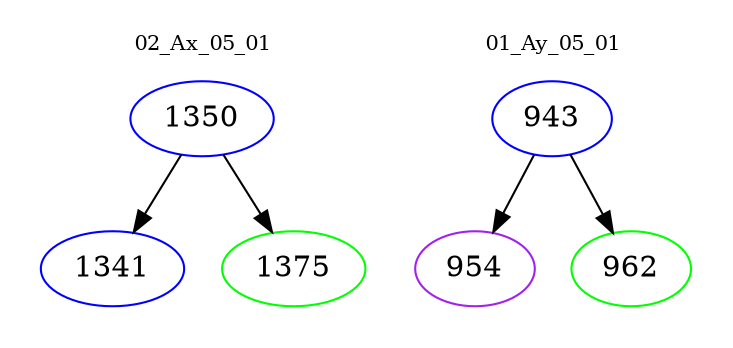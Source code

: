 digraph{
subgraph cluster_0 {
color = white
label = "02_Ax_05_01";
fontsize=10;
T0_1350 [label="1350", color="blue"]
T0_1350 -> T0_1341 [color="black"]
T0_1341 [label="1341", color="blue"]
T0_1350 -> T0_1375 [color="black"]
T0_1375 [label="1375", color="green"]
}
subgraph cluster_1 {
color = white
label = "01_Ay_05_01";
fontsize=10;
T1_943 [label="943", color="blue"]
T1_943 -> T1_954 [color="black"]
T1_954 [label="954", color="purple"]
T1_943 -> T1_962 [color="black"]
T1_962 [label="962", color="green"]
}
}
